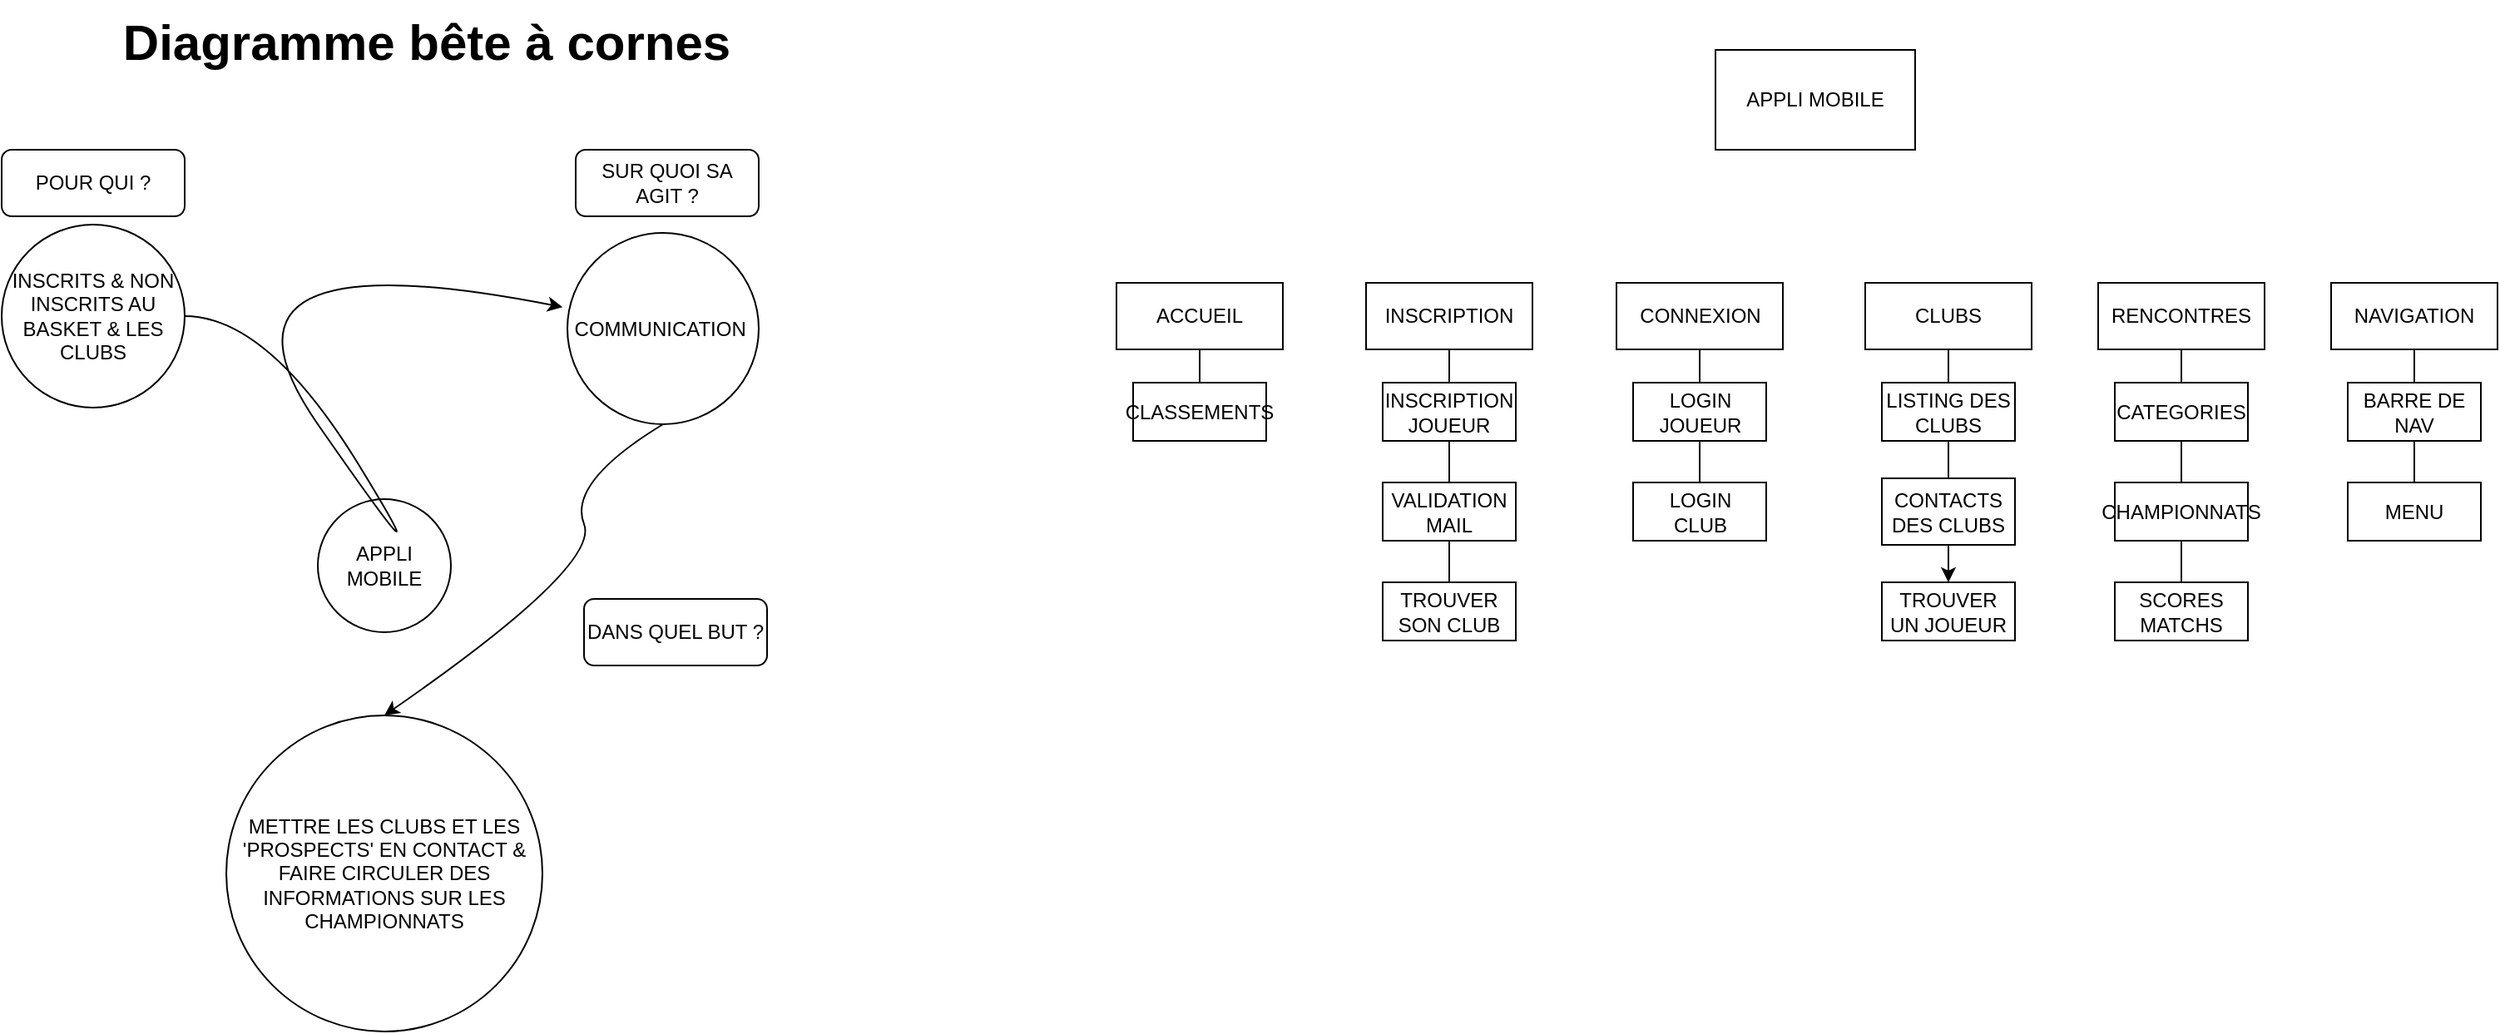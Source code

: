 <mxfile version="24.7.17">
  <diagram name="Page-1" id="v-Q8rq1CmL3LAr4CAfIc">
    <mxGraphModel dx="1434" dy="738" grid="1" gridSize="10" guides="1" tooltips="1" connect="1" arrows="1" fold="1" page="1" pageScale="1" pageWidth="827" pageHeight="1169" math="0" shadow="0">
      <root>
        <mxCell id="0" />
        <mxCell id="1" parent="0" />
        <mxCell id="uXwXx_Qz-B0EdOt_0mUs-1" value="INSCRITS &amp;amp; NON INSCRITS AU BASKET &amp;amp; LES CLUBS" style="ellipse;whiteSpace=wrap;html=1;aspect=fixed;" vertex="1" parent="1">
          <mxGeometry x="170" y="165" width="110" height="110" as="geometry" />
        </mxCell>
        <mxCell id="uXwXx_Qz-B0EdOt_0mUs-2" value="COMMUNICATION&amp;nbsp;" style="ellipse;whiteSpace=wrap;html=1;aspect=fixed;" vertex="1" parent="1">
          <mxGeometry x="510" y="170" width="115" height="115" as="geometry" />
        </mxCell>
        <mxCell id="uXwXx_Qz-B0EdOt_0mUs-3" value="APPLI MOBILE" style="ellipse;whiteSpace=wrap;html=1;aspect=fixed;" vertex="1" parent="1">
          <mxGeometry x="360" y="330" width="80" height="80" as="geometry" />
        </mxCell>
        <mxCell id="uXwXx_Qz-B0EdOt_0mUs-4" value="METTRE LES CLUBS ET LES &#39;PROSPECTS&#39; EN CONTACT &amp;amp; FAIRE CIRCULER DES INFORMATIONS SUR LES CHAMPIONNATS" style="ellipse;whiteSpace=wrap;html=1;aspect=fixed;" vertex="1" parent="1">
          <mxGeometry x="305" y="460" width="190" height="190" as="geometry" />
        </mxCell>
        <mxCell id="uXwXx_Qz-B0EdOt_0mUs-5" value="" style="curved=1;endArrow=classic;html=1;rounded=0;entryX=-0.025;entryY=0.388;entryDx=0;entryDy=0;entryPerimeter=0;exitX=1;exitY=0.5;exitDx=0;exitDy=0;" edge="1" parent="1" source="uXwXx_Qz-B0EdOt_0mUs-1" target="uXwXx_Qz-B0EdOt_0mUs-2">
          <mxGeometry width="50" height="50" relative="1" as="geometry">
            <mxPoint x="280" y="220" as="sourcePoint" />
            <mxPoint x="330" y="170" as="targetPoint" />
            <Array as="points">
              <mxPoint x="330" y="220" />
              <mxPoint x="440" y="400" />
              <mxPoint x="280" y="170" />
            </Array>
          </mxGeometry>
        </mxCell>
        <mxCell id="uXwXx_Qz-B0EdOt_0mUs-6" value="" style="curved=1;endArrow=classic;html=1;rounded=0;exitX=0.5;exitY=1;exitDx=0;exitDy=0;entryX=0.5;entryY=0;entryDx=0;entryDy=0;" edge="1" parent="1" source="uXwXx_Qz-B0EdOt_0mUs-2" target="uXwXx_Qz-B0EdOt_0mUs-4">
          <mxGeometry width="50" height="50" relative="1" as="geometry">
            <mxPoint x="460" y="320" as="sourcePoint" />
            <mxPoint x="510" y="270" as="targetPoint" />
            <Array as="points">
              <mxPoint x="510" y="320" />
              <mxPoint x="530" y="370" />
            </Array>
          </mxGeometry>
        </mxCell>
        <mxCell id="uXwXx_Qz-B0EdOt_0mUs-7" value="POUR QUI ?" style="rounded=1;whiteSpace=wrap;html=1;" vertex="1" parent="1">
          <mxGeometry x="170" y="120" width="110" height="40" as="geometry" />
        </mxCell>
        <mxCell id="uXwXx_Qz-B0EdOt_0mUs-8" value="SUR QUOI SA AGIT ?" style="rounded=1;whiteSpace=wrap;html=1;" vertex="1" parent="1">
          <mxGeometry x="515" y="120" width="110" height="40" as="geometry" />
        </mxCell>
        <mxCell id="uXwXx_Qz-B0EdOt_0mUs-10" value="DANS QUEL BUT ?" style="rounded=1;whiteSpace=wrap;html=1;" vertex="1" parent="1">
          <mxGeometry x="520" y="390" width="110" height="40" as="geometry" />
        </mxCell>
        <mxCell id="uXwXx_Qz-B0EdOt_0mUs-11" value="Diagramme bête à cornes" style="text;html=1;align=center;verticalAlign=middle;resizable=0;points=[];autosize=1;strokeColor=none;fillColor=none;fontSize=30;fontStyle=1" vertex="1" parent="1">
          <mxGeometry x="240" y="30" width="370" height="50" as="geometry" />
        </mxCell>
        <mxCell id="uXwXx_Qz-B0EdOt_0mUs-12" value="APPLI MOBILE" style="rounded=0;whiteSpace=wrap;html=1;" vertex="1" parent="1">
          <mxGeometry x="1200" y="60" width="120" height="60" as="geometry" />
        </mxCell>
        <mxCell id="uXwXx_Qz-B0EdOt_0mUs-54" style="edgeStyle=orthogonalEdgeStyle;rounded=0;orthogonalLoop=1;jettySize=auto;html=1;exitX=0.5;exitY=1;exitDx=0;exitDy=0;entryX=0.5;entryY=0;entryDx=0;entryDy=0;endArrow=none;endFill=0;" edge="1" parent="1" source="uXwXx_Qz-B0EdOt_0mUs-13" target="uXwXx_Qz-B0EdOt_0mUs-53">
          <mxGeometry relative="1" as="geometry" />
        </mxCell>
        <mxCell id="uXwXx_Qz-B0EdOt_0mUs-13" value="ACCUEIL" style="rounded=0;whiteSpace=wrap;html=1;" vertex="1" parent="1">
          <mxGeometry x="840" y="200" width="100" height="40" as="geometry" />
        </mxCell>
        <mxCell id="uXwXx_Qz-B0EdOt_0mUs-51" style="edgeStyle=orthogonalEdgeStyle;rounded=0;orthogonalLoop=1;jettySize=auto;html=1;exitX=0.5;exitY=1;exitDx=0;exitDy=0;entryX=0.5;entryY=0;entryDx=0;entryDy=0;endArrow=none;endFill=0;" edge="1" parent="1" source="uXwXx_Qz-B0EdOt_0mUs-14" target="uXwXx_Qz-B0EdOt_0mUs-47">
          <mxGeometry relative="1" as="geometry" />
        </mxCell>
        <mxCell id="uXwXx_Qz-B0EdOt_0mUs-14" value="INSCRIPTION" style="rounded=0;whiteSpace=wrap;html=1;" vertex="1" parent="1">
          <mxGeometry x="990" y="200" width="100" height="40" as="geometry" />
        </mxCell>
        <mxCell id="uXwXx_Qz-B0EdOt_0mUs-49" style="edgeStyle=orthogonalEdgeStyle;rounded=0;orthogonalLoop=1;jettySize=auto;html=1;exitX=0.5;exitY=1;exitDx=0;exitDy=0;entryX=0.5;entryY=0;entryDx=0;entryDy=0;endArrow=none;endFill=0;" edge="1" parent="1" source="uXwXx_Qz-B0EdOt_0mUs-15" target="uXwXx_Qz-B0EdOt_0mUs-43">
          <mxGeometry relative="1" as="geometry" />
        </mxCell>
        <mxCell id="uXwXx_Qz-B0EdOt_0mUs-15" value="CONNEXION" style="rounded=0;whiteSpace=wrap;html=1;" vertex="1" parent="1">
          <mxGeometry x="1140.5" y="200" width="100" height="40" as="geometry" />
        </mxCell>
        <mxCell id="uXwXx_Qz-B0EdOt_0mUs-38" style="edgeStyle=orthogonalEdgeStyle;rounded=0;orthogonalLoop=1;jettySize=auto;html=1;exitX=0.5;exitY=1;exitDx=0;exitDy=0;entryX=0.5;entryY=0;entryDx=0;entryDy=0;endArrow=none;endFill=0;" edge="1" parent="1" source="uXwXx_Qz-B0EdOt_0mUs-16" target="uXwXx_Qz-B0EdOt_0mUs-37">
          <mxGeometry relative="1" as="geometry" />
        </mxCell>
        <mxCell id="uXwXx_Qz-B0EdOt_0mUs-16" value="CLUBS" style="rounded=0;whiteSpace=wrap;html=1;" vertex="1" parent="1">
          <mxGeometry x="1290" y="200" width="100" height="40" as="geometry" />
        </mxCell>
        <mxCell id="uXwXx_Qz-B0EdOt_0mUs-33" style="edgeStyle=orthogonalEdgeStyle;rounded=0;orthogonalLoop=1;jettySize=auto;html=1;exitX=0.5;exitY=1;exitDx=0;exitDy=0;entryX=0.5;entryY=0;entryDx=0;entryDy=0;endArrow=none;endFill=0;" edge="1" parent="1" source="uXwXx_Qz-B0EdOt_0mUs-17" target="uXwXx_Qz-B0EdOt_0mUs-30">
          <mxGeometry relative="1" as="geometry" />
        </mxCell>
        <mxCell id="uXwXx_Qz-B0EdOt_0mUs-17" value="RENCONTRES" style="rounded=0;whiteSpace=wrap;html=1;" vertex="1" parent="1">
          <mxGeometry x="1430" y="200" width="100" height="40" as="geometry" />
        </mxCell>
        <mxCell id="uXwXx_Qz-B0EdOt_0mUs-29" style="edgeStyle=orthogonalEdgeStyle;rounded=0;orthogonalLoop=1;jettySize=auto;html=1;exitX=0.5;exitY=1;exitDx=0;exitDy=0;entryX=0.5;entryY=0;entryDx=0;entryDy=0;endArrow=none;endFill=0;" edge="1" parent="1" source="uXwXx_Qz-B0EdOt_0mUs-24" target="uXwXx_Qz-B0EdOt_0mUs-26">
          <mxGeometry relative="1" as="geometry" />
        </mxCell>
        <mxCell id="uXwXx_Qz-B0EdOt_0mUs-24" value="NAVIGATION" style="rounded=0;whiteSpace=wrap;html=1;" vertex="1" parent="1">
          <mxGeometry x="1570" y="200" width="100" height="40" as="geometry" />
        </mxCell>
        <mxCell id="uXwXx_Qz-B0EdOt_0mUs-26" value="BARRE DE NAV" style="rounded=0;whiteSpace=wrap;html=1;" vertex="1" parent="1">
          <mxGeometry x="1580" y="260" width="80" height="35" as="geometry" />
        </mxCell>
        <mxCell id="uXwXx_Qz-B0EdOt_0mUs-27" value="MENU" style="rounded=0;whiteSpace=wrap;html=1;" vertex="1" parent="1">
          <mxGeometry x="1580" y="320" width="80" height="35" as="geometry" />
        </mxCell>
        <mxCell id="uXwXx_Qz-B0EdOt_0mUs-32" style="edgeStyle=orthogonalEdgeStyle;rounded=0;orthogonalLoop=1;jettySize=auto;html=1;exitX=0.5;exitY=1;exitDx=0;exitDy=0;entryX=0.5;entryY=0;entryDx=0;entryDy=0;endArrow=none;endFill=0;" edge="1" parent="1" source="uXwXx_Qz-B0EdOt_0mUs-30" target="uXwXx_Qz-B0EdOt_0mUs-31">
          <mxGeometry relative="1" as="geometry" />
        </mxCell>
        <mxCell id="uXwXx_Qz-B0EdOt_0mUs-30" value="CATEGORIES" style="rounded=0;whiteSpace=wrap;html=1;" vertex="1" parent="1">
          <mxGeometry x="1440" y="260" width="80" height="35" as="geometry" />
        </mxCell>
        <mxCell id="uXwXx_Qz-B0EdOt_0mUs-35" style="edgeStyle=orthogonalEdgeStyle;rounded=0;orthogonalLoop=1;jettySize=auto;html=1;exitX=0.5;exitY=1;exitDx=0;exitDy=0;entryX=0.5;entryY=0;entryDx=0;entryDy=0;endArrow=none;endFill=0;" edge="1" parent="1" source="uXwXx_Qz-B0EdOt_0mUs-31" target="uXwXx_Qz-B0EdOt_0mUs-34">
          <mxGeometry relative="1" as="geometry" />
        </mxCell>
        <mxCell id="uXwXx_Qz-B0EdOt_0mUs-31" value="CHAMPIONNATS" style="rounded=0;whiteSpace=wrap;html=1;" vertex="1" parent="1">
          <mxGeometry x="1440" y="320" width="80" height="35" as="geometry" />
        </mxCell>
        <mxCell id="uXwXx_Qz-B0EdOt_0mUs-34" value="SCORES MATCHS" style="rounded=0;whiteSpace=wrap;html=1;" vertex="1" parent="1">
          <mxGeometry x="1440" y="380" width="80" height="35" as="geometry" />
        </mxCell>
        <mxCell id="uXwXx_Qz-B0EdOt_0mUs-36" value="" style="endArrow=none;html=1;rounded=0;entryX=0.5;entryY=1;entryDx=0;entryDy=0;exitX=0.5;exitY=0;exitDx=0;exitDy=0;" edge="1" parent="1" source="uXwXx_Qz-B0EdOt_0mUs-27" target="uXwXx_Qz-B0EdOt_0mUs-26">
          <mxGeometry width="50" height="50" relative="1" as="geometry">
            <mxPoint x="1610" y="360" as="sourcePoint" />
            <mxPoint x="1660" y="310" as="targetPoint" />
          </mxGeometry>
        </mxCell>
        <mxCell id="uXwXx_Qz-B0EdOt_0mUs-40" style="edgeStyle=orthogonalEdgeStyle;rounded=0;orthogonalLoop=1;jettySize=auto;html=1;exitX=0.5;exitY=1;exitDx=0;exitDy=0;entryX=0.5;entryY=0;entryDx=0;entryDy=0;endArrow=none;endFill=0;" edge="1" parent="1" source="uXwXx_Qz-B0EdOt_0mUs-37" target="uXwXx_Qz-B0EdOt_0mUs-39">
          <mxGeometry relative="1" as="geometry" />
        </mxCell>
        <mxCell id="uXwXx_Qz-B0EdOt_0mUs-37" value="LISTING DES CLUBS" style="rounded=0;whiteSpace=wrap;html=1;" vertex="1" parent="1">
          <mxGeometry x="1300" y="260" width="80" height="35" as="geometry" />
        </mxCell>
        <mxCell id="uXwXx_Qz-B0EdOt_0mUs-57" style="edgeStyle=orthogonalEdgeStyle;rounded=0;orthogonalLoop=1;jettySize=auto;html=1;exitX=0.5;exitY=1;exitDx=0;exitDy=0;entryX=0.5;entryY=0;entryDx=0;entryDy=0;" edge="1" parent="1" source="uXwXx_Qz-B0EdOt_0mUs-39" target="uXwXx_Qz-B0EdOt_0mUs-56">
          <mxGeometry relative="1" as="geometry" />
        </mxCell>
        <mxCell id="uXwXx_Qz-B0EdOt_0mUs-39" value="CONTACTS DES CLUBS" style="rounded=0;whiteSpace=wrap;html=1;" vertex="1" parent="1">
          <mxGeometry x="1300" y="317.5" width="80" height="40" as="geometry" />
        </mxCell>
        <mxCell id="uXwXx_Qz-B0EdOt_0mUs-41" value="TROUVER SON CLUB" style="rounded=0;whiteSpace=wrap;html=1;" vertex="1" parent="1">
          <mxGeometry x="1000" y="380" width="80" height="35" as="geometry" />
        </mxCell>
        <mxCell id="uXwXx_Qz-B0EdOt_0mUs-50" style="edgeStyle=orthogonalEdgeStyle;rounded=0;orthogonalLoop=1;jettySize=auto;html=1;exitX=0.5;exitY=1;exitDx=0;exitDy=0;endArrow=none;endFill=0;" edge="1" parent="1" source="uXwXx_Qz-B0EdOt_0mUs-43" target="uXwXx_Qz-B0EdOt_0mUs-44">
          <mxGeometry relative="1" as="geometry" />
        </mxCell>
        <mxCell id="uXwXx_Qz-B0EdOt_0mUs-43" value="LOGIN JOUEUR" style="rounded=0;whiteSpace=wrap;html=1;" vertex="1" parent="1">
          <mxGeometry x="1150.5" y="260" width="80" height="35" as="geometry" />
        </mxCell>
        <mxCell id="uXwXx_Qz-B0EdOt_0mUs-44" value="LOGIN&lt;div&gt;CLUB&lt;/div&gt;" style="rounded=0;whiteSpace=wrap;html=1;" vertex="1" parent="1">
          <mxGeometry x="1150.5" y="320" width="80" height="35" as="geometry" />
        </mxCell>
        <mxCell id="uXwXx_Qz-B0EdOt_0mUs-52" style="edgeStyle=orthogonalEdgeStyle;rounded=0;orthogonalLoop=1;jettySize=auto;html=1;exitX=0.5;exitY=1;exitDx=0;exitDy=0;entryX=0.5;entryY=0;entryDx=0;entryDy=0;endArrow=none;endFill=0;" edge="1" parent="1" source="uXwXx_Qz-B0EdOt_0mUs-47" target="uXwXx_Qz-B0EdOt_0mUs-48">
          <mxGeometry relative="1" as="geometry" />
        </mxCell>
        <mxCell id="uXwXx_Qz-B0EdOt_0mUs-47" value="INSCRIPTION&lt;div&gt;JOUEUR&lt;/div&gt;" style="rounded=0;whiteSpace=wrap;html=1;" vertex="1" parent="1">
          <mxGeometry x="1000" y="260" width="80" height="35" as="geometry" />
        </mxCell>
        <mxCell id="uXwXx_Qz-B0EdOt_0mUs-55" style="edgeStyle=orthogonalEdgeStyle;rounded=0;orthogonalLoop=1;jettySize=auto;html=1;exitX=0.5;exitY=1;exitDx=0;exitDy=0;entryX=0.5;entryY=0;entryDx=0;entryDy=0;endArrow=none;endFill=0;" edge="1" parent="1" source="uXwXx_Qz-B0EdOt_0mUs-48" target="uXwXx_Qz-B0EdOt_0mUs-41">
          <mxGeometry relative="1" as="geometry" />
        </mxCell>
        <mxCell id="uXwXx_Qz-B0EdOt_0mUs-48" value="VALIDATION MAIL" style="rounded=0;whiteSpace=wrap;html=1;" vertex="1" parent="1">
          <mxGeometry x="1000" y="320" width="80" height="35" as="geometry" />
        </mxCell>
        <mxCell id="uXwXx_Qz-B0EdOt_0mUs-53" value="CLASSEMENTS" style="rounded=0;whiteSpace=wrap;html=1;" vertex="1" parent="1">
          <mxGeometry x="850" y="260" width="80" height="35" as="geometry" />
        </mxCell>
        <mxCell id="uXwXx_Qz-B0EdOt_0mUs-56" value="TROUVER UN JOUEUR" style="rounded=0;whiteSpace=wrap;html=1;" vertex="1" parent="1">
          <mxGeometry x="1300" y="380" width="80" height="35" as="geometry" />
        </mxCell>
      </root>
    </mxGraphModel>
  </diagram>
</mxfile>
